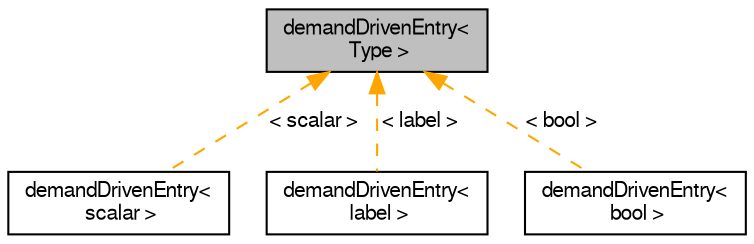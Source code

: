 digraph "demandDrivenEntry&lt; Type &gt;"
{
  bgcolor="transparent";
  edge [fontname="FreeSans",fontsize="10",labelfontname="FreeSans",labelfontsize="10"];
  node [fontname="FreeSans",fontsize="10",shape=record];
  Node0 [label="demandDrivenEntry\<\l Type \>",height=0.2,width=0.4,color="black", fillcolor="grey75", style="filled", fontcolor="black"];
  Node0 -> Node1 [dir="back",color="orange",fontsize="10",style="dashed",label=" \< scalar \>" ,fontname="FreeSans"];
  Node1 [label="demandDrivenEntry\<\l scalar \>",height=0.2,width=0.4,color="black",URL="$a27642.html"];
  Node0 -> Node2 [dir="back",color="orange",fontsize="10",style="dashed",label=" \< label \>" ,fontname="FreeSans"];
  Node2 [label="demandDrivenEntry\<\l label \>",height=0.2,width=0.4,color="black",URL="$a27642.html"];
  Node0 -> Node3 [dir="back",color="orange",fontsize="10",style="dashed",label=" \< bool \>" ,fontname="FreeSans"];
  Node3 [label="demandDrivenEntry\<\l bool \>",height=0.2,width=0.4,color="black",URL="$a27642.html"];
}
